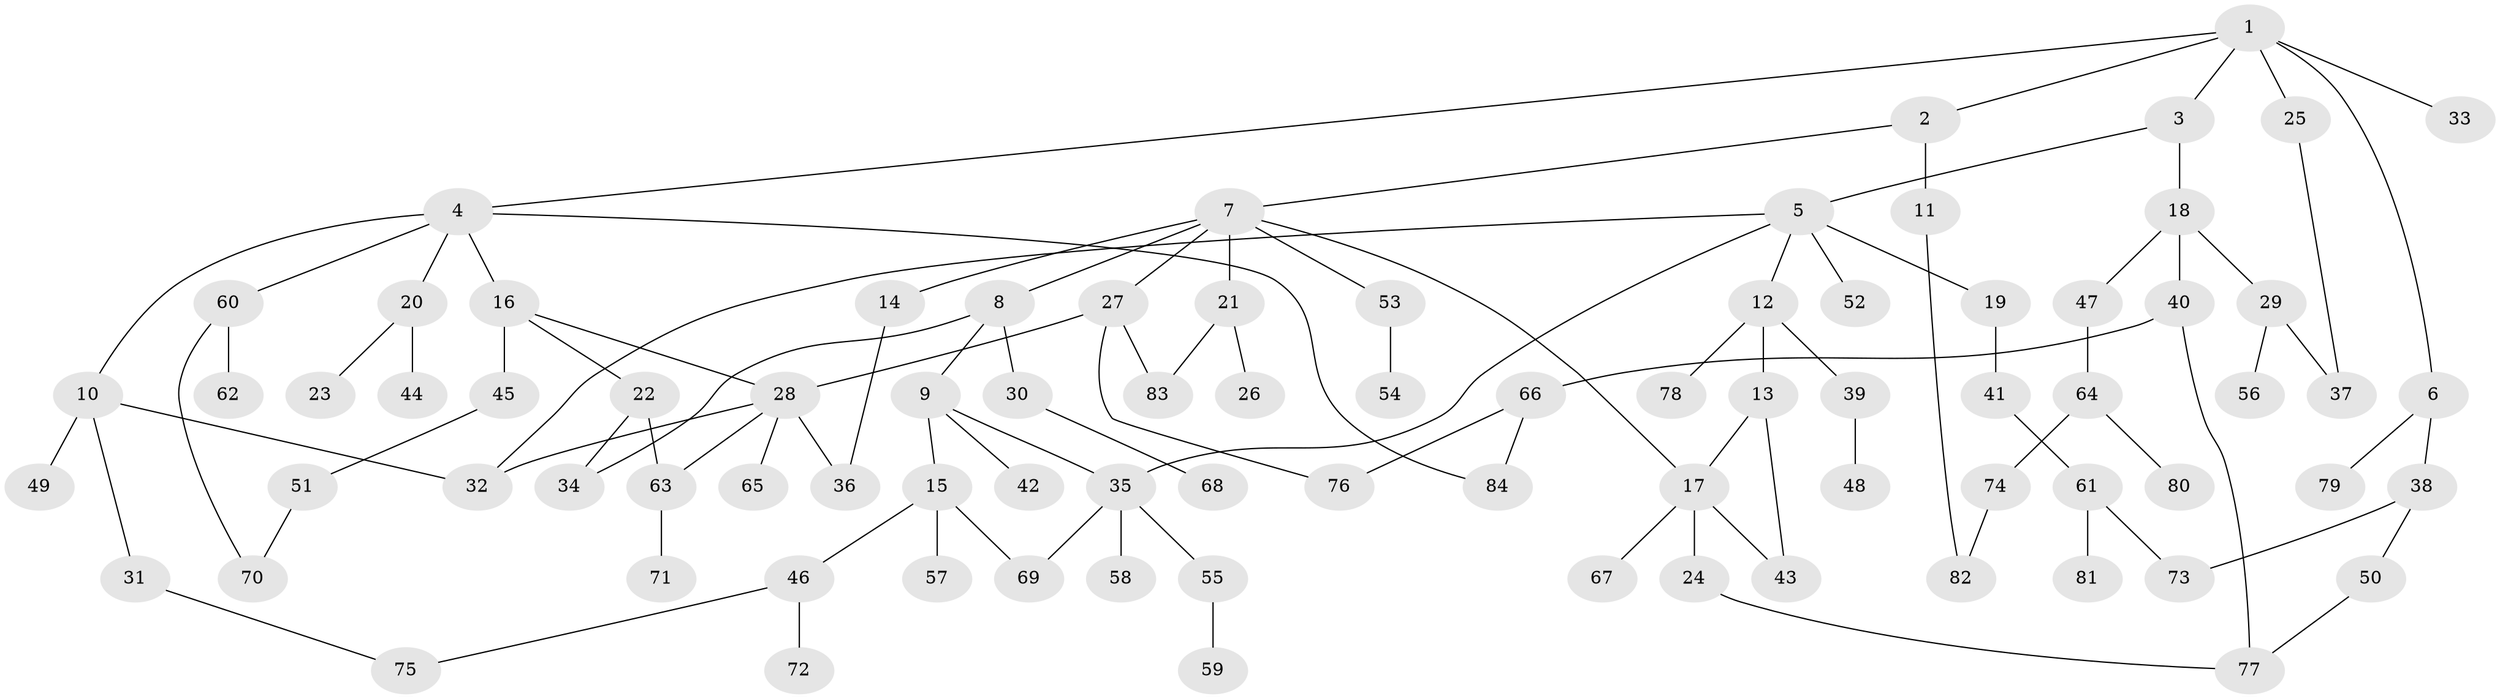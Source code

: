 // coarse degree distribution, {4: 0.1, 7: 0.02, 1: 0.38, 10: 0.02, 2: 0.36, 6: 0.02, 12: 0.02, 3: 0.06, 5: 0.02}
// Generated by graph-tools (version 1.1) at 2025/45/03/04/25 21:45:27]
// undirected, 84 vertices, 103 edges
graph export_dot {
graph [start="1"]
  node [color=gray90,style=filled];
  1;
  2;
  3;
  4;
  5;
  6;
  7;
  8;
  9;
  10;
  11;
  12;
  13;
  14;
  15;
  16;
  17;
  18;
  19;
  20;
  21;
  22;
  23;
  24;
  25;
  26;
  27;
  28;
  29;
  30;
  31;
  32;
  33;
  34;
  35;
  36;
  37;
  38;
  39;
  40;
  41;
  42;
  43;
  44;
  45;
  46;
  47;
  48;
  49;
  50;
  51;
  52;
  53;
  54;
  55;
  56;
  57;
  58;
  59;
  60;
  61;
  62;
  63;
  64;
  65;
  66;
  67;
  68;
  69;
  70;
  71;
  72;
  73;
  74;
  75;
  76;
  77;
  78;
  79;
  80;
  81;
  82;
  83;
  84;
  1 -- 2;
  1 -- 3;
  1 -- 4;
  1 -- 6;
  1 -- 25;
  1 -- 33;
  2 -- 7;
  2 -- 11;
  3 -- 5;
  3 -- 18;
  4 -- 10;
  4 -- 16;
  4 -- 20;
  4 -- 60;
  4 -- 84;
  5 -- 12;
  5 -- 19;
  5 -- 52;
  5 -- 35;
  5 -- 32;
  6 -- 38;
  6 -- 79;
  7 -- 8;
  7 -- 14;
  7 -- 17;
  7 -- 21;
  7 -- 27;
  7 -- 53;
  8 -- 9;
  8 -- 30;
  8 -- 34;
  9 -- 15;
  9 -- 35;
  9 -- 42;
  10 -- 31;
  10 -- 49;
  10 -- 32;
  11 -- 82;
  12 -- 13;
  12 -- 39;
  12 -- 78;
  13 -- 43;
  13 -- 17;
  14 -- 36;
  15 -- 46;
  15 -- 57;
  15 -- 69;
  16 -- 22;
  16 -- 45;
  16 -- 28;
  17 -- 24;
  17 -- 67;
  17 -- 43;
  18 -- 29;
  18 -- 40;
  18 -- 47;
  19 -- 41;
  20 -- 23;
  20 -- 44;
  21 -- 26;
  21 -- 83;
  22 -- 34;
  22 -- 63;
  24 -- 77;
  25 -- 37;
  27 -- 28;
  27 -- 83;
  27 -- 76;
  28 -- 32;
  28 -- 63;
  28 -- 65;
  28 -- 36;
  29 -- 56;
  29 -- 37;
  30 -- 68;
  31 -- 75;
  35 -- 55;
  35 -- 58;
  35 -- 69;
  38 -- 50;
  38 -- 73;
  39 -- 48;
  40 -- 66;
  40 -- 77;
  41 -- 61;
  45 -- 51;
  46 -- 72;
  46 -- 75;
  47 -- 64;
  50 -- 77;
  51 -- 70;
  53 -- 54;
  55 -- 59;
  60 -- 62;
  60 -- 70;
  61 -- 73;
  61 -- 81;
  63 -- 71;
  64 -- 74;
  64 -- 80;
  66 -- 76;
  66 -- 84;
  74 -- 82;
}

